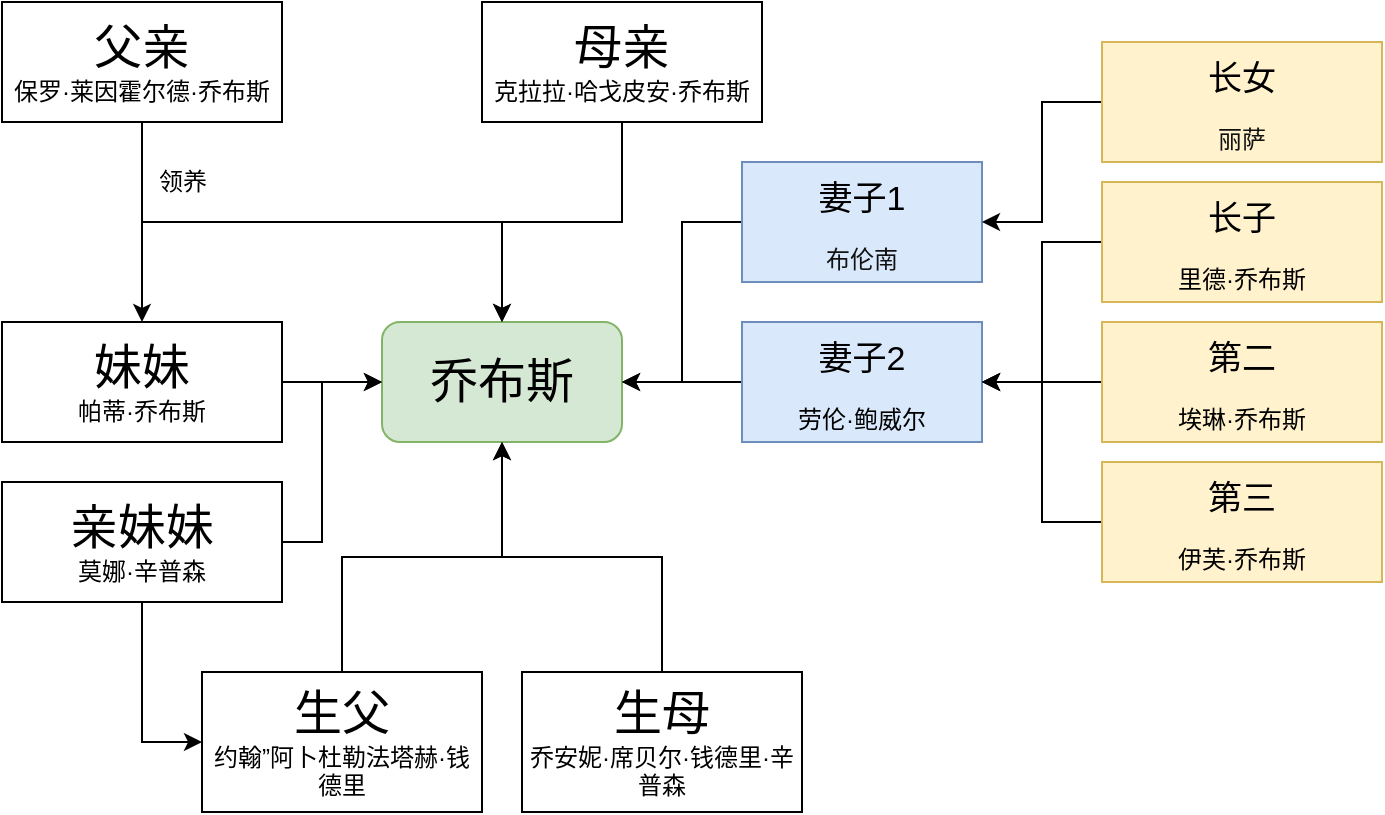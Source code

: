 <mxfile version="18.1.1" type="github">
  <diagram id="5sDhBoR40etGfVMns5cI" name="第 1 页">
    <mxGraphModel dx="1219" dy="682" grid="0" gridSize="10" guides="1" tooltips="1" connect="1" arrows="1" fold="1" page="1" pageScale="1" pageWidth="827" pageHeight="1169" math="0" shadow="0">
      <root>
        <mxCell id="0" />
        <mxCell id="1" parent="0" />
        <mxCell id="vX8E_Xi7zT2t8H5QPPaL-1" value="乔布斯" style="rounded=1;whiteSpace=wrap;html=1;fontSize=24;fillColor=#d5e8d4;strokeColor=#82b366;" vertex="1" parent="1">
          <mxGeometry x="300" y="410" width="120" height="60" as="geometry" />
        </mxCell>
        <mxCell id="vX8E_Xi7zT2t8H5QPPaL-3" style="edgeStyle=orthogonalEdgeStyle;rounded=0;orthogonalLoop=1;jettySize=auto;html=1;fontSize=12;" edge="1" parent="1" source="vX8E_Xi7zT2t8H5QPPaL-2" target="vX8E_Xi7zT2t8H5QPPaL-1">
          <mxGeometry relative="1" as="geometry" />
        </mxCell>
        <mxCell id="vX8E_Xi7zT2t8H5QPPaL-2" value="&lt;span style=&quot;font-family: 宋体, arial; text-align: start;&quot;&gt;&lt;span style=&quot;font-size: 17px;&quot;&gt;妻子2&lt;/span&gt;&lt;br&gt;&lt;font style=&quot;font-size: 12px;&quot;&gt;劳伦·鲍威尔&lt;/font&gt;&lt;/span&gt;" style="rounded=0;whiteSpace=wrap;html=1;fontSize=24;fillColor=#dae8fc;strokeColor=#6c8ebf;" vertex="1" parent="1">
          <mxGeometry x="480" y="410" width="120" height="60" as="geometry" />
        </mxCell>
        <mxCell id="vX8E_Xi7zT2t8H5QPPaL-5" style="edgeStyle=orthogonalEdgeStyle;rounded=0;orthogonalLoop=1;jettySize=auto;html=1;fontSize=12;" edge="1" parent="1" source="vX8E_Xi7zT2t8H5QPPaL-4" target="vX8E_Xi7zT2t8H5QPPaL-2">
          <mxGeometry relative="1" as="geometry" />
        </mxCell>
        <mxCell id="vX8E_Xi7zT2t8H5QPPaL-4" value="&lt;span style=&quot;font-family: 宋体, arial; text-align: start;&quot;&gt;&lt;span style=&quot;font-size: 17px;&quot;&gt;第二&lt;/span&gt;&lt;br&gt;&lt;font style=&quot;font-size: 12px;&quot;&gt;埃琳·乔布斯&lt;/font&gt;&lt;/span&gt;" style="rounded=0;whiteSpace=wrap;html=1;fontSize=24;fillColor=#fff2cc;strokeColor=#d6b656;" vertex="1" parent="1">
          <mxGeometry x="660" y="410" width="140" height="60" as="geometry" />
        </mxCell>
        <mxCell id="vX8E_Xi7zT2t8H5QPPaL-7" style="edgeStyle=orthogonalEdgeStyle;rounded=0;orthogonalLoop=1;jettySize=auto;html=1;entryX=1;entryY=0.5;entryDx=0;entryDy=0;fontSize=12;" edge="1" parent="1" source="vX8E_Xi7zT2t8H5QPPaL-6" target="vX8E_Xi7zT2t8H5QPPaL-2">
          <mxGeometry relative="1" as="geometry" />
        </mxCell>
        <mxCell id="vX8E_Xi7zT2t8H5QPPaL-6" value="&lt;span style=&quot;font-family: 宋体, arial; text-align: start;&quot;&gt;&lt;span style=&quot;font-size: 17px;&quot;&gt;第三&lt;/span&gt;&lt;br&gt;&lt;font style=&quot;font-size: 12px;&quot;&gt;伊芙·乔布斯&lt;/font&gt;&lt;/span&gt;" style="rounded=0;whiteSpace=wrap;html=1;fontSize=24;fillColor=#fff2cc;strokeColor=#d6b656;" vertex="1" parent="1">
          <mxGeometry x="660" y="480" width="140" height="60" as="geometry" />
        </mxCell>
        <mxCell id="vX8E_Xi7zT2t8H5QPPaL-11" style="edgeStyle=orthogonalEdgeStyle;rounded=0;orthogonalLoop=1;jettySize=auto;html=1;fontSize=12;" edge="1" parent="1" source="vX8E_Xi7zT2t8H5QPPaL-8" target="vX8E_Xi7zT2t8H5QPPaL-1">
          <mxGeometry relative="1" as="geometry">
            <Array as="points">
              <mxPoint x="180" y="360" />
              <mxPoint x="360" y="360" />
            </Array>
          </mxGeometry>
        </mxCell>
        <mxCell id="vX8E_Xi7zT2t8H5QPPaL-16" style="edgeStyle=orthogonalEdgeStyle;rounded=0;orthogonalLoop=1;jettySize=auto;html=1;fontSize=12;" edge="1" parent="1" source="vX8E_Xi7zT2t8H5QPPaL-8" target="vX8E_Xi7zT2t8H5QPPaL-14">
          <mxGeometry relative="1" as="geometry" />
        </mxCell>
        <mxCell id="vX8E_Xi7zT2t8H5QPPaL-8" value="&lt;span style=&quot;font-family: 宋体, arial; text-align: start;&quot;&gt;&lt;font style=&quot;font-size: 24px;&quot;&gt;父亲&lt;/font&gt;&lt;br style=&quot;font-size: 12px;&quot;&gt;&lt;/span&gt;&lt;span style=&quot;font-family: 宋体, arial; text-align: start; font-size: 12px;&quot;&gt;&lt;font style=&quot;font-size: 12px;&quot;&gt;保罗·莱因霍尔德·乔布斯&lt;/font&gt;&lt;/span&gt;" style="rounded=0;whiteSpace=wrap;html=1;fontSize=12;" vertex="1" parent="1">
          <mxGeometry x="110" y="250" width="140" height="60" as="geometry" />
        </mxCell>
        <mxCell id="vX8E_Xi7zT2t8H5QPPaL-12" style="edgeStyle=orthogonalEdgeStyle;rounded=0;orthogonalLoop=1;jettySize=auto;html=1;fontSize=12;" edge="1" parent="1" source="vX8E_Xi7zT2t8H5QPPaL-10" target="vX8E_Xi7zT2t8H5QPPaL-1">
          <mxGeometry relative="1" as="geometry" />
        </mxCell>
        <mxCell id="vX8E_Xi7zT2t8H5QPPaL-10" value="&lt;span style=&quot;font-family: 宋体, arial; text-align: start;&quot;&gt;&lt;font style=&quot;font-size: 24px;&quot;&gt;母亲&lt;/font&gt;&lt;br style=&quot;font-size: 12px;&quot;&gt;&lt;/span&gt;&lt;span style=&quot;font-family: 宋体, arial; text-align: start;&quot;&gt;&lt;font style=&quot;font-size: 12px;&quot;&gt;克拉拉·哈戈皮安·乔布斯&lt;/font&gt;&lt;/span&gt;" style="rounded=0;whiteSpace=wrap;html=1;fontSize=12;" vertex="1" parent="1">
          <mxGeometry x="350" y="250" width="140" height="60" as="geometry" />
        </mxCell>
        <mxCell id="vX8E_Xi7zT2t8H5QPPaL-15" style="edgeStyle=orthogonalEdgeStyle;rounded=0;orthogonalLoop=1;jettySize=auto;html=1;fontSize=12;" edge="1" parent="1" source="vX8E_Xi7zT2t8H5QPPaL-14" target="vX8E_Xi7zT2t8H5QPPaL-1">
          <mxGeometry relative="1" as="geometry" />
        </mxCell>
        <mxCell id="vX8E_Xi7zT2t8H5QPPaL-14" value="&lt;span style=&quot;font-family: 宋体, arial; text-align: start;&quot;&gt;&lt;span style=&quot;font-size: 24px;&quot;&gt;妹妹&lt;/span&gt;&lt;br style=&quot;font-size: 12px;&quot;&gt;&lt;/span&gt;&lt;span style=&quot;font-family: 宋体, arial; text-align: start;&quot;&gt;&lt;font style=&quot;font-size: 12px;&quot;&gt;帕蒂·乔布斯&lt;/font&gt;&lt;/span&gt;" style="rounded=0;whiteSpace=wrap;html=1;fontSize=12;" vertex="1" parent="1">
          <mxGeometry x="110" y="410" width="140" height="60" as="geometry" />
        </mxCell>
        <mxCell id="vX8E_Xi7zT2t8H5QPPaL-17" value="领养" style="text;html=1;align=center;verticalAlign=middle;resizable=0;points=[];autosize=1;strokeColor=none;fillColor=none;fontSize=12;" vertex="1" parent="1">
          <mxGeometry x="180" y="330" width="40" height="20" as="geometry" />
        </mxCell>
        <mxCell id="vX8E_Xi7zT2t8H5QPPaL-23" style="edgeStyle=orthogonalEdgeStyle;rounded=0;orthogonalLoop=1;jettySize=auto;html=1;entryX=1;entryY=0.5;entryDx=0;entryDy=0;fontSize=12;" edge="1" parent="1" source="vX8E_Xi7zT2t8H5QPPaL-18" target="vX8E_Xi7zT2t8H5QPPaL-2">
          <mxGeometry relative="1" as="geometry" />
        </mxCell>
        <mxCell id="vX8E_Xi7zT2t8H5QPPaL-18" value="&lt;span style=&quot;font-family: 宋体, arial; text-align: start;&quot;&gt;&lt;span style=&quot;font-size: 17px;&quot;&gt;长子&lt;/span&gt;&lt;br&gt;&lt;font style=&quot;font-size: 12px;&quot;&gt;里德·乔布斯&lt;/font&gt;&lt;/span&gt;" style="rounded=0;whiteSpace=wrap;html=1;fontSize=24;fillColor=#fff2cc;strokeColor=#d6b656;" vertex="1" parent="1">
          <mxGeometry x="660" y="340" width="140" height="60" as="geometry" />
        </mxCell>
        <mxCell id="vX8E_Xi7zT2t8H5QPPaL-22" style="edgeStyle=orthogonalEdgeStyle;rounded=0;orthogonalLoop=1;jettySize=auto;html=1;fontSize=12;" edge="1" parent="1" source="vX8E_Xi7zT2t8H5QPPaL-19" target="vX8E_Xi7zT2t8H5QPPaL-1">
          <mxGeometry relative="1" as="geometry">
            <Array as="points">
              <mxPoint x="450" y="360" />
              <mxPoint x="450" y="440" />
            </Array>
          </mxGeometry>
        </mxCell>
        <mxCell id="vX8E_Xi7zT2t8H5QPPaL-19" value="&lt;span style=&quot;font-family: 宋体, arial; text-align: start;&quot;&gt;&lt;span style=&quot;font-size: 17px;&quot;&gt;妻子1&lt;/span&gt;&lt;br&gt;&lt;/span&gt;&lt;span style=&quot;color: rgb(18, 18, 18); font-family: -apple-system, &amp;quot;system-ui&amp;quot;, &amp;quot;Helvetica Neue&amp;quot;, &amp;quot;PingFang SC&amp;quot;, &amp;quot;Microsoft YaHei&amp;quot;, &amp;quot;Source Han Sans SC&amp;quot;, &amp;quot;Noto Sans CJK SC&amp;quot;, &amp;quot;WenQuanYi Micro Hei&amp;quot;, sans-serif; text-align: start;&quot;&gt;&lt;font style=&quot;font-size: 12px;&quot;&gt;布伦南&lt;/font&gt;&lt;/span&gt;&lt;span style=&quot;font-family: 宋体, arial; text-align: start;&quot;&gt;&lt;br&gt;&lt;/span&gt;" style="rounded=0;whiteSpace=wrap;html=1;fontSize=24;fillColor=#dae8fc;strokeColor=#6c8ebf;" vertex="1" parent="1">
          <mxGeometry x="480" y="330" width="120" height="60" as="geometry" />
        </mxCell>
        <mxCell id="vX8E_Xi7zT2t8H5QPPaL-24" style="edgeStyle=orthogonalEdgeStyle;rounded=0;orthogonalLoop=1;jettySize=auto;html=1;fontSize=12;" edge="1" parent="1" source="vX8E_Xi7zT2t8H5QPPaL-20" target="vX8E_Xi7zT2t8H5QPPaL-19">
          <mxGeometry relative="1" as="geometry" />
        </mxCell>
        <mxCell id="vX8E_Xi7zT2t8H5QPPaL-20" value="&lt;span style=&quot;font-family: 宋体, arial; text-align: start;&quot;&gt;&lt;span style=&quot;font-size: 17px;&quot;&gt;长女&lt;/span&gt;&lt;br&gt;&lt;/span&gt;&lt;span style=&quot;color: rgb(18, 18, 18); font-family: -apple-system, &amp;quot;system-ui&amp;quot;, &amp;quot;Helvetica Neue&amp;quot;, &amp;quot;PingFang SC&amp;quot;, &amp;quot;Microsoft YaHei&amp;quot;, &amp;quot;Source Han Sans SC&amp;quot;, &amp;quot;Noto Sans CJK SC&amp;quot;, &amp;quot;WenQuanYi Micro Hei&amp;quot;, sans-serif; text-align: start;&quot;&gt;&lt;font style=&quot;font-size: 12px;&quot;&gt;丽萨&lt;/font&gt;&lt;/span&gt;&lt;span style=&quot;font-family: 宋体, arial; text-align: start;&quot;&gt;&lt;br&gt;&lt;/span&gt;" style="rounded=0;whiteSpace=wrap;html=1;fontSize=24;fillColor=#fff2cc;strokeColor=#d6b656;" vertex="1" parent="1">
          <mxGeometry x="660" y="270" width="140" height="60" as="geometry" />
        </mxCell>
        <mxCell id="vX8E_Xi7zT2t8H5QPPaL-26" style="edgeStyle=orthogonalEdgeStyle;rounded=0;orthogonalLoop=1;jettySize=auto;html=1;fontSize=12;" edge="1" parent="1" source="vX8E_Xi7zT2t8H5QPPaL-25" target="vX8E_Xi7zT2t8H5QPPaL-1">
          <mxGeometry relative="1" as="geometry" />
        </mxCell>
        <mxCell id="vX8E_Xi7zT2t8H5QPPaL-25" value="&lt;span style=&quot;font-family: 宋体, arial; text-align: start;&quot;&gt;&lt;font style=&quot;font-size: 24px;&quot;&gt;生母&lt;/font&gt;&lt;br style=&quot;font-size: 12px;&quot;&gt;&lt;/span&gt;&lt;span style=&quot;font-family: 宋体, arial; text-align: start;&quot;&gt;&lt;font style=&quot;font-size: 12px;&quot;&gt;乔安妮·席贝尔·钱德里·辛普森&lt;/font&gt;&lt;/span&gt;&lt;span style=&quot;font-family: 宋体, arial; text-align: start;&quot;&gt;&lt;font style=&quot;font-size: 12px;&quot;&gt;&lt;br&gt;&lt;/font&gt;&lt;/span&gt;" style="rounded=0;whiteSpace=wrap;html=1;fontSize=12;" vertex="1" parent="1">
          <mxGeometry x="370" y="585" width="140" height="70" as="geometry" />
        </mxCell>
        <mxCell id="vX8E_Xi7zT2t8H5QPPaL-31" style="edgeStyle=orthogonalEdgeStyle;rounded=0;orthogonalLoop=1;jettySize=auto;html=1;fontSize=12;" edge="1" parent="1" source="vX8E_Xi7zT2t8H5QPPaL-27" target="vX8E_Xi7zT2t8H5QPPaL-1">
          <mxGeometry relative="1" as="geometry">
            <Array as="points">
              <mxPoint x="270" y="520" />
              <mxPoint x="270" y="440" />
            </Array>
          </mxGeometry>
        </mxCell>
        <mxCell id="vX8E_Xi7zT2t8H5QPPaL-32" style="edgeStyle=orthogonalEdgeStyle;rounded=0;orthogonalLoop=1;jettySize=auto;html=1;entryX=0;entryY=0.5;entryDx=0;entryDy=0;fontSize=12;" edge="1" parent="1" source="vX8E_Xi7zT2t8H5QPPaL-27" target="vX8E_Xi7zT2t8H5QPPaL-29">
          <mxGeometry relative="1" as="geometry" />
        </mxCell>
        <mxCell id="vX8E_Xi7zT2t8H5QPPaL-27" value="&lt;span style=&quot;font-family: 宋体, arial; text-align: start;&quot;&gt;&lt;span style=&quot;font-size: 24px;&quot;&gt;亲妹妹&lt;/span&gt;&lt;br style=&quot;font-size: 12px;&quot;&gt;&lt;/span&gt;&lt;span style=&quot;font-family: 宋体, arial; text-align: start;&quot;&gt;&lt;font style=&quot;font-size: 12px;&quot;&gt;莫娜·辛普森&lt;/font&gt;&lt;/span&gt;" style="rounded=0;whiteSpace=wrap;html=1;fontSize=12;" vertex="1" parent="1">
          <mxGeometry x="110" y="490" width="140" height="60" as="geometry" />
        </mxCell>
        <mxCell id="vX8E_Xi7zT2t8H5QPPaL-30" style="edgeStyle=orthogonalEdgeStyle;rounded=0;orthogonalLoop=1;jettySize=auto;html=1;fontSize=12;" edge="1" parent="1" source="vX8E_Xi7zT2t8H5QPPaL-29" target="vX8E_Xi7zT2t8H5QPPaL-1">
          <mxGeometry relative="1" as="geometry" />
        </mxCell>
        <mxCell id="vX8E_Xi7zT2t8H5QPPaL-29" value="&lt;span style=&quot;font-family: 宋体, arial; text-align: start;&quot;&gt;&lt;font style=&quot;font-size: 24px;&quot;&gt;生父&lt;/font&gt;&lt;br style=&quot;font-size: 12px;&quot;&gt;&lt;/span&gt;&lt;span style=&quot;font-family: 宋体, arial; text-align: start;&quot;&gt;&lt;font style=&quot;font-size: 12px;&quot;&gt;约翰”阿卜杜勒法塔赫·钱德里&lt;/font&gt;&lt;/span&gt;&lt;span style=&quot;font-family: 宋体, arial; text-align: start;&quot;&gt;&lt;font style=&quot;font-size: 12px;&quot;&gt;&lt;br&gt;&lt;/font&gt;&lt;/span&gt;" style="rounded=0;whiteSpace=wrap;html=1;fontSize=12;" vertex="1" parent="1">
          <mxGeometry x="210" y="585" width="140" height="70" as="geometry" />
        </mxCell>
      </root>
    </mxGraphModel>
  </diagram>
</mxfile>
